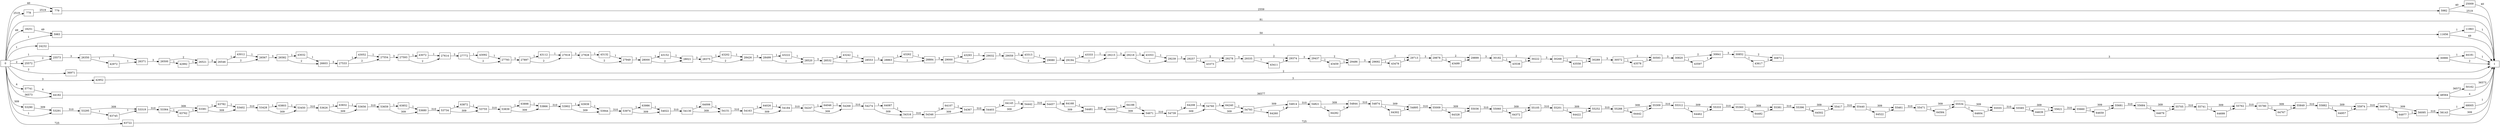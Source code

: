 digraph {
	graph [rankdir=LR]
	node [shape=rectangle]
	778 -> 779 [label=2519]
	779 -> 5982 [label=2559]
	5982 -> 1 [label=2519]
	5982 -> 25009 [label=40]
	5983 -> 11656 [label=50]
	11656 -> 1 [label=49]
	11656 -> 11963 [label=1]
	11963 -> 1 [label=1]
	18251 -> 5983 [label=49]
	24232 -> 1 [label=1]
	25009 -> 1 [label=40]
	25572 -> 25573 [label=2]
	25573 -> 26350 [label=3]
	26350 -> 26371 [label=2]
	26350 -> 42972 [label=1]
	26371 -> 26500 [label=3]
	26500 -> 26521 [label=2]
	26500 -> 42992 [label=1]
	26521 -> 26546 [label=3]
	26546 -> 26567 [label=2]
	26546 -> 43012 [label=1]
	26567 -> 26582 [label=3]
	26582 -> 26603 [label=2]
	26582 -> 43032 [label=1]
	26603 -> 27533 [label=3]
	27533 -> 27554 [label=2]
	27533 -> 43052 [label=1]
	27554 -> 27593 [label=3]
	27593 -> 27614 [label=2]
	27593 -> 43072 [label=1]
	27614 -> 27772 [label=3]
	27772 -> 27793 [label=2]
	27772 -> 43092 [label=1]
	27793 -> 27897 [label=3]
	27897 -> 27918 [label=2]
	27897 -> 43112 [label=1]
	27918 -> 27928 [label=3]
	27928 -> 27949 [label=2]
	27928 -> 43132 [label=1]
	27949 -> 28000 [label=3]
	28000 -> 28021 [label=2]
	28000 -> 43152 [label=1]
	28021 -> 28375 [label=3]
	28375 -> 28426 [label=2]
	28375 -> 43202 [label=1]
	28426 -> 28499 [label=3]
	28499 -> 28520 [label=2]
	28499 -> 43222 [label=1]
	28520 -> 28532 [label=3]
	28532 -> 28553 [label=2]
	28532 -> 43242 [label=1]
	28553 -> 28863 [label=3]
	28863 -> 28884 [label=2]
	28863 -> 43262 [label=1]
	28884 -> 29000 [label=3]
	29000 -> 29032 [label=2]
	29000 -> 43293 [label=1]
	29032 -> 29059 [label=3]
	29059 -> 29080 [label=2]
	29059 -> 43313 [label=1]
	29080 -> 29194 [label=3]
	29194 -> 29215 [label=2]
	29194 -> 43333 [label=1]
	29215 -> 29218 [label=3]
	29218 -> 29239 [label=2]
	29218 -> 43353 [label=1]
	29239 -> 29257 [label=3]
	29257 -> 29278 [label=2]
	29257 -> 43373 [label=1]
	29278 -> 29335 [label=3]
	29335 -> 29374 [label=2]
	29335 -> 43411 [label=1]
	29374 -> 29437 [label=3]
	29437 -> 29486 [label=2]
	29437 -> 43459 [label=1]
	29486 -> 29692 [label=3]
	29692 -> 29713 [label=2]
	29692 -> 43479 [label=1]
	29713 -> 29878 [label=3]
	29878 -> 29899 [label=2]
	29878 -> 43499 [label=1]
	29899 -> 30182 [label=3]
	30182 -> 30222 [label=2]
	30182 -> 43538 [label=1]
	30222 -> 30268 [label=3]
	30268 -> 30289 [label=2]
	30268 -> 43558 [label=1]
	30289 -> 30572 [label=3]
	30572 -> 30593 [label=2]
	30572 -> 43578 [label=1]
	30593 -> 30820 [label=3]
	30820 -> 30841 [label=2]
	30820 -> 43597 [label=1]
	30841 -> 30852 [label=3]
	30852 -> 30873 [label=2]
	30852 -> 43617 [label=1]
	30873 -> 30990 [label=3]
	30990 -> 1 [label=2]
	30990 -> 44181 [label=1]
	36971 -> 1 [label=2]
	42952 -> 1 [label=3]
	42972 -> 26371 [label=1]
	42992 -> 26521 [label=1]
	43012 -> 26567 [label=1]
	43032 -> 26603 [label=1]
	43052 -> 27554 [label=1]
	43072 -> 27614 [label=1]
	43092 -> 27793 [label=1]
	43112 -> 27918 [label=1]
	43132 -> 27949 [label=1]
	43152 -> 28021 [label=1]
	43202 -> 28426 [label=1]
	43222 -> 28520 [label=1]
	43242 -> 28553 [label=1]
	43262 -> 28884 [label=1]
	43293 -> 29032 [label=1]
	43313 -> 29080 [label=1]
	43333 -> 29215 [label=1]
	43353 -> 29239 [label=1]
	43373 -> 29278 [label=1]
	43411 -> 29374 [label=1]
	43459 -> 29486 [label=1]
	43479 -> 29713 [label=1]
	43499 -> 29899 [label=1]
	43538 -> 30222 [label=1]
	43558 -> 30289 [label=1]
	43578 -> 30593 [label=1]
	43597 -> 30841 [label=1]
	43617 -> 30873 [label=1]
	44181 -> 1 [label=1]
	44182 -> 48564 [label=36577]
	48564 -> 1 [label=4]
	48564 -> 50162 [label=36573]
	50162 -> 1 [label=36573]
	53290 -> 53291 [label=309]
	53291 -> 53295 [label=310]
	53295 -> 53319 [label=309]
	53295 -> 63745 [label=1]
	53319 -> 53364 [label=310]
	53364 -> 53381 [label=309]
	53364 -> 63762 [label=1]
	53381 -> 53402 [label=309]
	53381 -> 63782 [label=1]
	53402 -> 53428 [label=310]
	53428 -> 53450 [label=309]
	53428 -> 63803 [label=1]
	53450 -> 53626 [label=310]
	53626 -> 53656 [label=309]
	53626 -> 63832 [label=1]
	53656 -> 53659 [label=310]
	53659 -> 53680 [label=309]
	53659 -> 63852 [label=1]
	53680 -> 53734 [label=310]
	53734 -> 53755 [label=309]
	53734 -> 63872 [label=1]
	53755 -> 53839 [label=310]
	53839 -> 53866 [label=309]
	53839 -> 63898 [label=1]
	53866 -> 53902 [label=310]
	53902 -> 53944 [label=309]
	53902 -> 63939 [label=1]
	53944 -> 53974 [label=310]
	53974 -> 54022 [label=309]
	53974 -> 63986 [label=1]
	54022 -> 54130 [label=310]
	54130 -> 54151 [label=309]
	54130 -> 64006 [label=1]
	54151 -> 54163 [label=310]
	54163 -> 54184 [label=309]
	54163 -> 64026 [label=1]
	54184 -> 54247 [label=310]
	54247 -> 54268 [label=309]
	54247 -> 64046 [label=1]
	54268 -> 54274 [label=310]
	54274 -> 54316 [label=309]
	54274 -> 64087 [label=1]
	54316 -> 54346 [label=310]
	54346 -> 54367 [label=309]
	54346 -> 64107 [label=1]
	54367 -> 54403 [label=310]
	54403 -> 54442 [label=309]
	54403 -> 64145 [label=1]
	54442 -> 54457 [label=310]
	54457 -> 54481 [label=309]
	54457 -> 64168 [label=1]
	54481 -> 54650 [label=310]
	54650 -> 54671 [label=309]
	54650 -> 64188 [label=1]
	54671 -> 54739 [label=310]
	54739 -> 54760 [label=309]
	54739 -> 64208 [label=1]
	54760 -> 54793 [label=309]
	54760 -> 64240 [label=1]
	54793 -> 54814 [label=309]
	54793 -> 64260 [label=1]
	54814 -> 54821 [label=310]
	54821 -> 54844 [label=309]
	54821 -> 64282 [label=1]
	54844 -> 54874 [label=310]
	54874 -> 54895 [label=309]
	54874 -> 64302 [label=1]
	54895 -> 55009 [label=310]
	55009 -> 55036 [label=309]
	55009 -> 64328 [label=1]
	55036 -> 55060 [label=310]
	55060 -> 55105 [label=309]
	55060 -> 64372 [label=1]
	55105 -> 55201 [label=310]
	55201 -> 55252 [label=309]
	55201 -> 64422 [label=1]
	55252 -> 55288 [label=310]
	55288 -> 55309 [label=309]
	55288 -> 64442 [label=1]
	55309 -> 55312 [label=310]
	55312 -> 55333 [label=309]
	55312 -> 64462 [label=1]
	55333 -> 55360 [label=310]
	55360 -> 55381 [label=309]
	55360 -> 64482 [label=1]
	55381 -> 55396 [label=310]
	55396 -> 55417 [label=309]
	55396 -> 64502 [label=1]
	55417 -> 55440 [label=310]
	55440 -> 55461 [label=309]
	55440 -> 64522 [label=1]
	55461 -> 55471 [label=310]
	55471 -> 55534 [label=309]
	55471 -> 64584 [label=1]
	55534 -> 55555 [label=309]
	55534 -> 64604 [label=1]
	55555 -> 55585 [label=310]
	55585 -> 55621 [label=309]
	55585 -> 64639 [label=1]
	55621 -> 55660 [label=310]
	55660 -> 55681 [label=309]
	55660 -> 64659 [label=1]
	55681 -> 55684 [label=310]
	55684 -> 55705 [label=309]
	55684 -> 64679 [label=1]
	55705 -> 55741 [label=310]
	55741 -> 55762 [label=309]
	55741 -> 64699 [label=1]
	55762 -> 55780 [label=310]
	55780 -> 55849 [label=309]
	55780 -> 64767 [label=1]
	55849 -> 55882 [label=310]
	55882 -> 55974 [label=309]
	55882 -> 64957 [label=1]
	55974 -> 56074 [label=310]
	56074 -> 56095 [label=309]
	56074 -> 64977 [label=1]
	56095 -> 56143 [label=310]
	56143 -> 1 [label=309]
	56143 -> 68005 [label=1]
	57741 -> 44182 [label=4]
	63722 -> 1 [label=725]
	63745 -> 53319 [label=1]
	63762 -> 53381 [label=1]
	63782 -> 53402 [label=1]
	63803 -> 53450 [label=1]
	63832 -> 53656 [label=1]
	63852 -> 53680 [label=1]
	63872 -> 53755 [label=1]
	63898 -> 53866 [label=1]
	63939 -> 53944 [label=1]
	63986 -> 54022 [label=1]
	64006 -> 54151 [label=1]
	64026 -> 54184 [label=1]
	64046 -> 54268 [label=1]
	64087 -> 54316 [label=1]
	64107 -> 54367 [label=1]
	64145 -> 54442 [label=1]
	64168 -> 54481 [label=1]
	64188 -> 54671 [label=1]
	64208 -> 54760 [label=1]
	64240 -> 54793 [label=1]
	64260 -> 54814 [label=1]
	64282 -> 54844 [label=1]
	64302 -> 54895 [label=1]
	64328 -> 55036 [label=1]
	64372 -> 55105 [label=1]
	64422 -> 55252 [label=1]
	64442 -> 55309 [label=1]
	64462 -> 55333 [label=1]
	64482 -> 55381 [label=1]
	64502 -> 55417 [label=1]
	64522 -> 55461 [label=1]
	64584 -> 55534 [label=1]
	64604 -> 55555 [label=1]
	64639 -> 55621 [label=1]
	64659 -> 55681 [label=1]
	64679 -> 55705 [label=1]
	64699 -> 55762 [label=1]
	64767 -> 55849 [label=1]
	64957 -> 55974 [label=1]
	64977 -> 56095 [label=1]
	68005 -> 1 [label=1]
	0 -> 5983 [label=1]
	0 -> 779 [label=40]
	0 -> 25573 [label=1]
	0 -> 44182 [label=36573]
	0 -> 53291 [label=1]
	0 -> 778 [label=2519]
	0 -> 1 [label=81]
	0 -> 18251 [label=49]
	0 -> 24232 [label=1]
	0 -> 25572 [label=2]
	0 -> 36971 [label=2]
	0 -> 42952 [label=3]
	0 -> 53290 [label=309]
	0 -> 57741 [label=4]
	0 -> 63722 [label=725]
}
